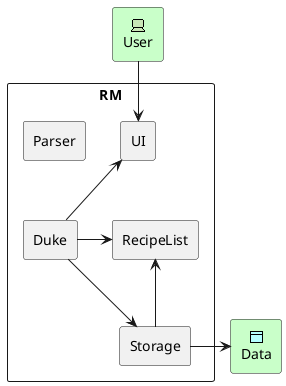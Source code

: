 @startuml MainArchitecture 

archimate #Technology "User" as User <<technology-device>>
archimate #Technology "Data" as Data <<application-data-object>>


rectangle RM {
    rectangle UI 
    rectangle Duke 
    rectangle Parser 
    rectangle Storage 
    rectangle RecipeList
    User -down-> UI
    Storage -> Data
    Duke -up-> UI
    Duke -> Storage
    Storage -up-> RecipeList
    Duke -> RecipeList
}
@enduml
